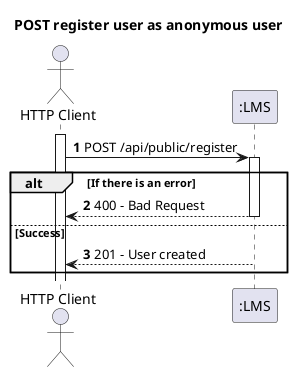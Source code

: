 @startuml
'https://plantuml.com/sequence-diagram
autoactivate on
autonumber

title POST register user as anonymous user

actor "HTTP Client" as User
participant ":LMS" as Rest

activate User

User -> Rest: POST /api/public/register

alt If there is an error
    Rest --> User: 400 - Bad Request
else Success
    Rest --> User: 201 - User created
end

@enduml


